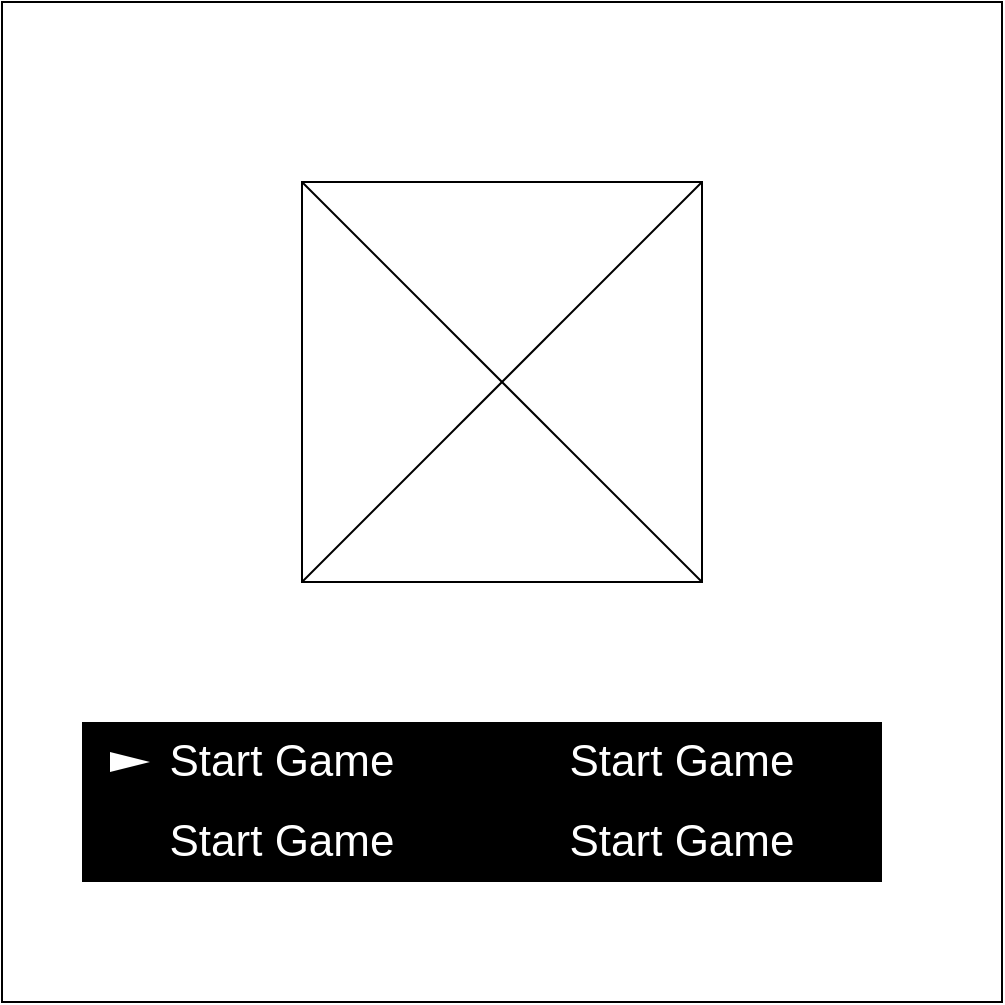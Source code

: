 <mxfile version="14.4.8" type="github">
  <diagram id="nTqoQMagftWh5Q9A8tq8" name="Page-1">
    <mxGraphModel dx="868" dy="482" grid="1" gridSize="10" guides="1" tooltips="1" connect="1" arrows="1" fold="1" page="1" pageScale="1" pageWidth="850" pageHeight="1100" math="0" shadow="0">
      <root>
        <mxCell id="0" />
        <mxCell id="1" parent="0" />
        <mxCell id="PLlAyB7Ed3iS3T7B6LEE-1" value="" style="rounded=0;whiteSpace=wrap;html=1;" vertex="1" parent="1">
          <mxGeometry width="500" height="500" as="geometry" />
        </mxCell>
        <mxCell id="PLlAyB7Ed3iS3T7B6LEE-3" value="&lt;font style=&quot;font-size: 22px&quot;&gt;Start Game&lt;/font&gt;" style="text;html=1;strokeColor=none;align=center;verticalAlign=middle;whiteSpace=wrap;rounded=0;fillColor=#000000;fontColor=#FFFFFF;" vertex="1" parent="1">
          <mxGeometry x="40" y="360" width="200" height="40" as="geometry" />
        </mxCell>
        <mxCell id="PLlAyB7Ed3iS3T7B6LEE-6" value="&lt;font style=&quot;font-size: 22px&quot;&gt;Start Game&lt;/font&gt;" style="text;html=1;strokeColor=none;align=center;verticalAlign=middle;whiteSpace=wrap;rounded=0;fillColor=#000000;fontColor=#FFFFFF;" vertex="1" parent="1">
          <mxGeometry x="240" y="400" width="200" height="40" as="geometry" />
        </mxCell>
        <mxCell id="PLlAyB7Ed3iS3T7B6LEE-7" value="&lt;font style=&quot;font-size: 22px&quot;&gt;Start Game&lt;/font&gt;" style="text;html=1;strokeColor=none;align=center;verticalAlign=middle;whiteSpace=wrap;rounded=0;fillColor=#000000;fontColor=#FFFFFF;" vertex="1" parent="1">
          <mxGeometry x="240" y="360" width="200" height="40" as="geometry" />
        </mxCell>
        <mxCell id="PLlAyB7Ed3iS3T7B6LEE-8" value="&lt;font style=&quot;font-size: 22px&quot;&gt;Start Game&lt;/font&gt;" style="text;html=1;strokeColor=none;align=center;verticalAlign=middle;whiteSpace=wrap;rounded=0;fillColor=#000000;fontColor=#FFFFFF;" vertex="1" parent="1">
          <mxGeometry x="40" y="400" width="200" height="40" as="geometry" />
        </mxCell>
        <mxCell id="PLlAyB7Ed3iS3T7B6LEE-9" value="" style="triangle;whiteSpace=wrap;html=1;fontColor=#FFFFFF;fillColor=#FFFFFF;strokeColor=none;" vertex="1" parent="1">
          <mxGeometry x="54" y="375" width="20" height="10" as="geometry" />
        </mxCell>
        <mxCell id="PLlAyB7Ed3iS3T7B6LEE-10" value="" style="rounded=0;whiteSpace=wrap;html=1;fillColor=#FFFFFF;fontColor=#FFFFFF;" vertex="1" parent="1">
          <mxGeometry x="150" y="90" width="200" height="200" as="geometry" />
        </mxCell>
        <mxCell id="PLlAyB7Ed3iS3T7B6LEE-14" value="" style="endArrow=none;html=1;fontColor=#FFFFFF;entryX=1;entryY=0;entryDx=0;entryDy=0;" edge="1" parent="1" target="PLlAyB7Ed3iS3T7B6LEE-10">
          <mxGeometry width="50" height="50" relative="1" as="geometry">
            <mxPoint x="150" y="290" as="sourcePoint" />
            <mxPoint x="200" y="240" as="targetPoint" />
          </mxGeometry>
        </mxCell>
        <mxCell id="PLlAyB7Ed3iS3T7B6LEE-15" value="" style="endArrow=none;html=1;fontColor=#FFFFFF;exitX=0;exitY=0;exitDx=0;exitDy=0;entryX=1;entryY=1;entryDx=0;entryDy=0;" edge="1" parent="1" source="PLlAyB7Ed3iS3T7B6LEE-10" target="PLlAyB7Ed3iS3T7B6LEE-10">
          <mxGeometry width="50" height="50" relative="1" as="geometry">
            <mxPoint x="300" y="260" as="sourcePoint" />
            <mxPoint x="350" y="210" as="targetPoint" />
          </mxGeometry>
        </mxCell>
      </root>
    </mxGraphModel>
  </diagram>
</mxfile>
